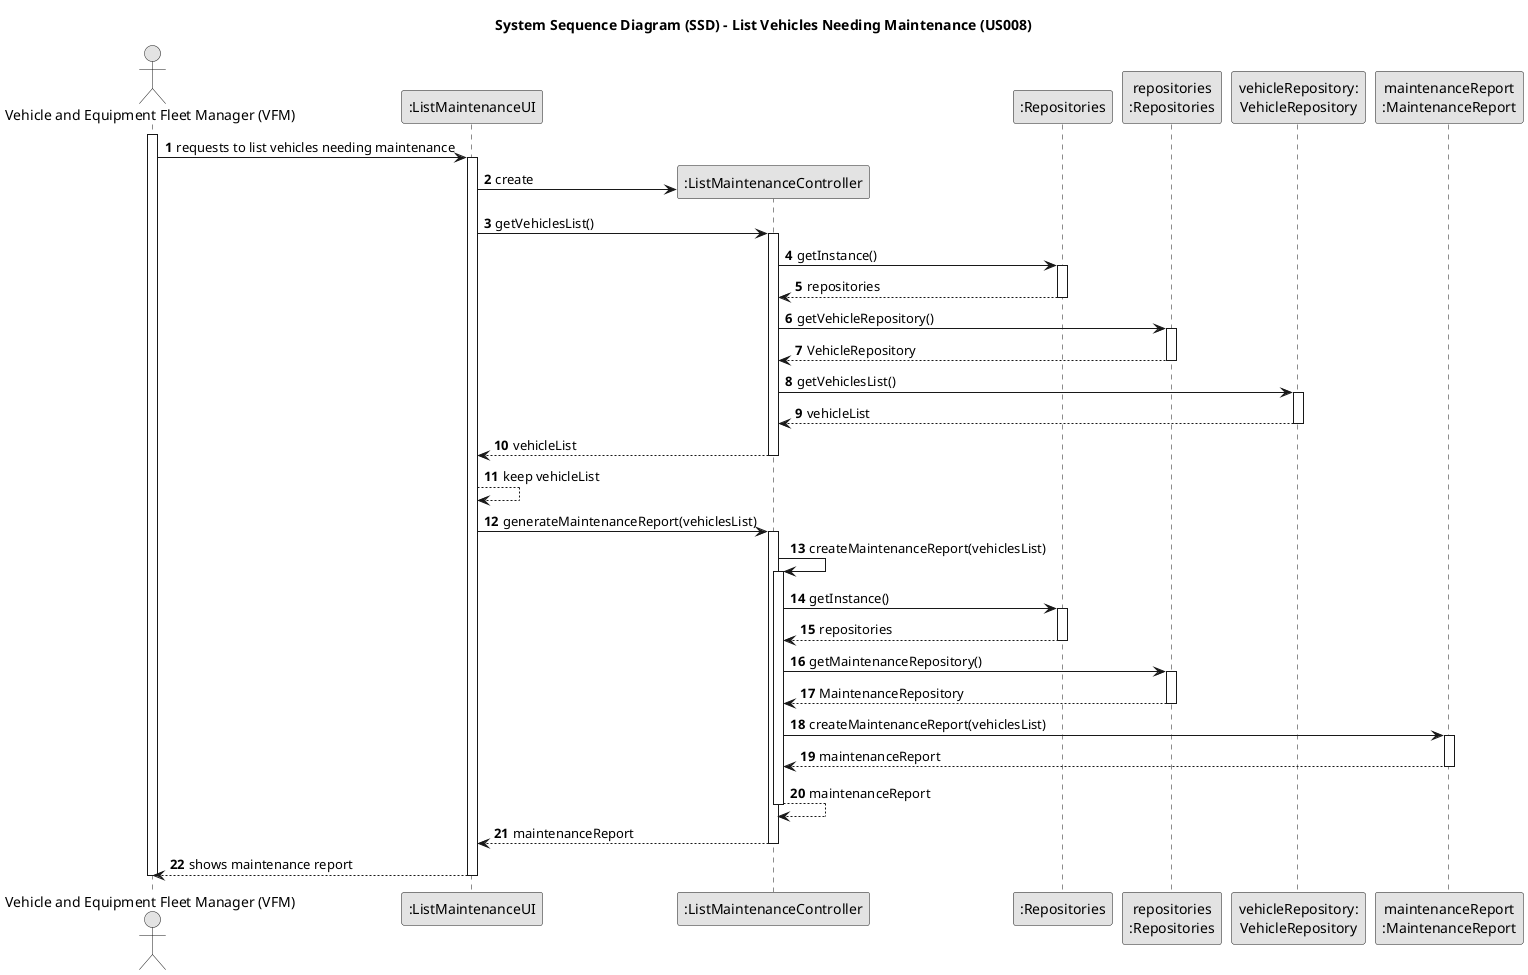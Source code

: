 @startuml
skinparam monochrome true
skinparam packageStyle rectangle
skinparam shadowing false

title System Sequence Diagram (SSD) - List Vehicles Needing Maintenance (US008)

autonumber

'hide footbox
actor "Vehicle and Equipment Fleet Manager (VFM)" as VFM
participant ":ListMaintenanceUI" as UI
participant ":ListMaintenanceController" as CTRL
participant ":Repositories" as RepositorySingleton
participant "repositories\n:Repositories" as PLAT
participant "vehicleRepository:\nVehicleRepository" as VehicleRepository
participant "maintenanceReport\n:MaintenanceReport" as MaintenanceReport

activate VFM

    VFM -> UI : requests to list vehicles needing maintenance
    activate UI

        UI -> CTRL** : create

        UI -> CTRL : getVehiclesList()
        activate CTRL

            CTRL -> RepositorySingleton : getInstance()
            activate RepositorySingleton

                RepositorySingleton --> CTRL: repositories
            deactivate RepositorySingleton

            CTRL -> PLAT : getVehicleRepository()
            activate PLAT

                PLAT --> CTRL: VehicleRepository
            deactivate PLAT

            CTRL -> VehicleRepository : getVehiclesList()
            activate VehicleRepository

                VehicleRepository --> CTRL : vehicleList
            deactivate VehicleRepository

            CTRL --> UI : vehicleList
        deactivate CTRL

        UI --> UI : keep vehicleList

        UI -> CTRL : generateMaintenanceReport(vehiclesList)
        activate CTRL

            CTRL -> CTRL : createMaintenanceReport(vehiclesList)
            activate CTRL

                CTRL -> RepositorySingleton : getInstance()
                activate RepositorySingleton

                    RepositorySingleton --> CTRL: repositories
                deactivate RepositorySingleton

                CTRL -> PLAT : getMaintenanceRepository()
                activate PLAT

                    PLAT --> CTRL: MaintenanceRepository
                deactivate PLAT

                CTRL -> MaintenanceReport : createMaintenanceReport(vehiclesList)
                activate MaintenanceReport

                    MaintenanceReport --> CTRL : maintenanceReport
                deactivate MaintenanceReport

                    CTRL --> CTRL : maintenanceReport
                deactivate CTRL

            CTRL --> UI : maintenanceReport
        deactivate CTRL

        UI --> VFM : shows maintenance report
    deactivate UI

deactivate VFM

@enduml
